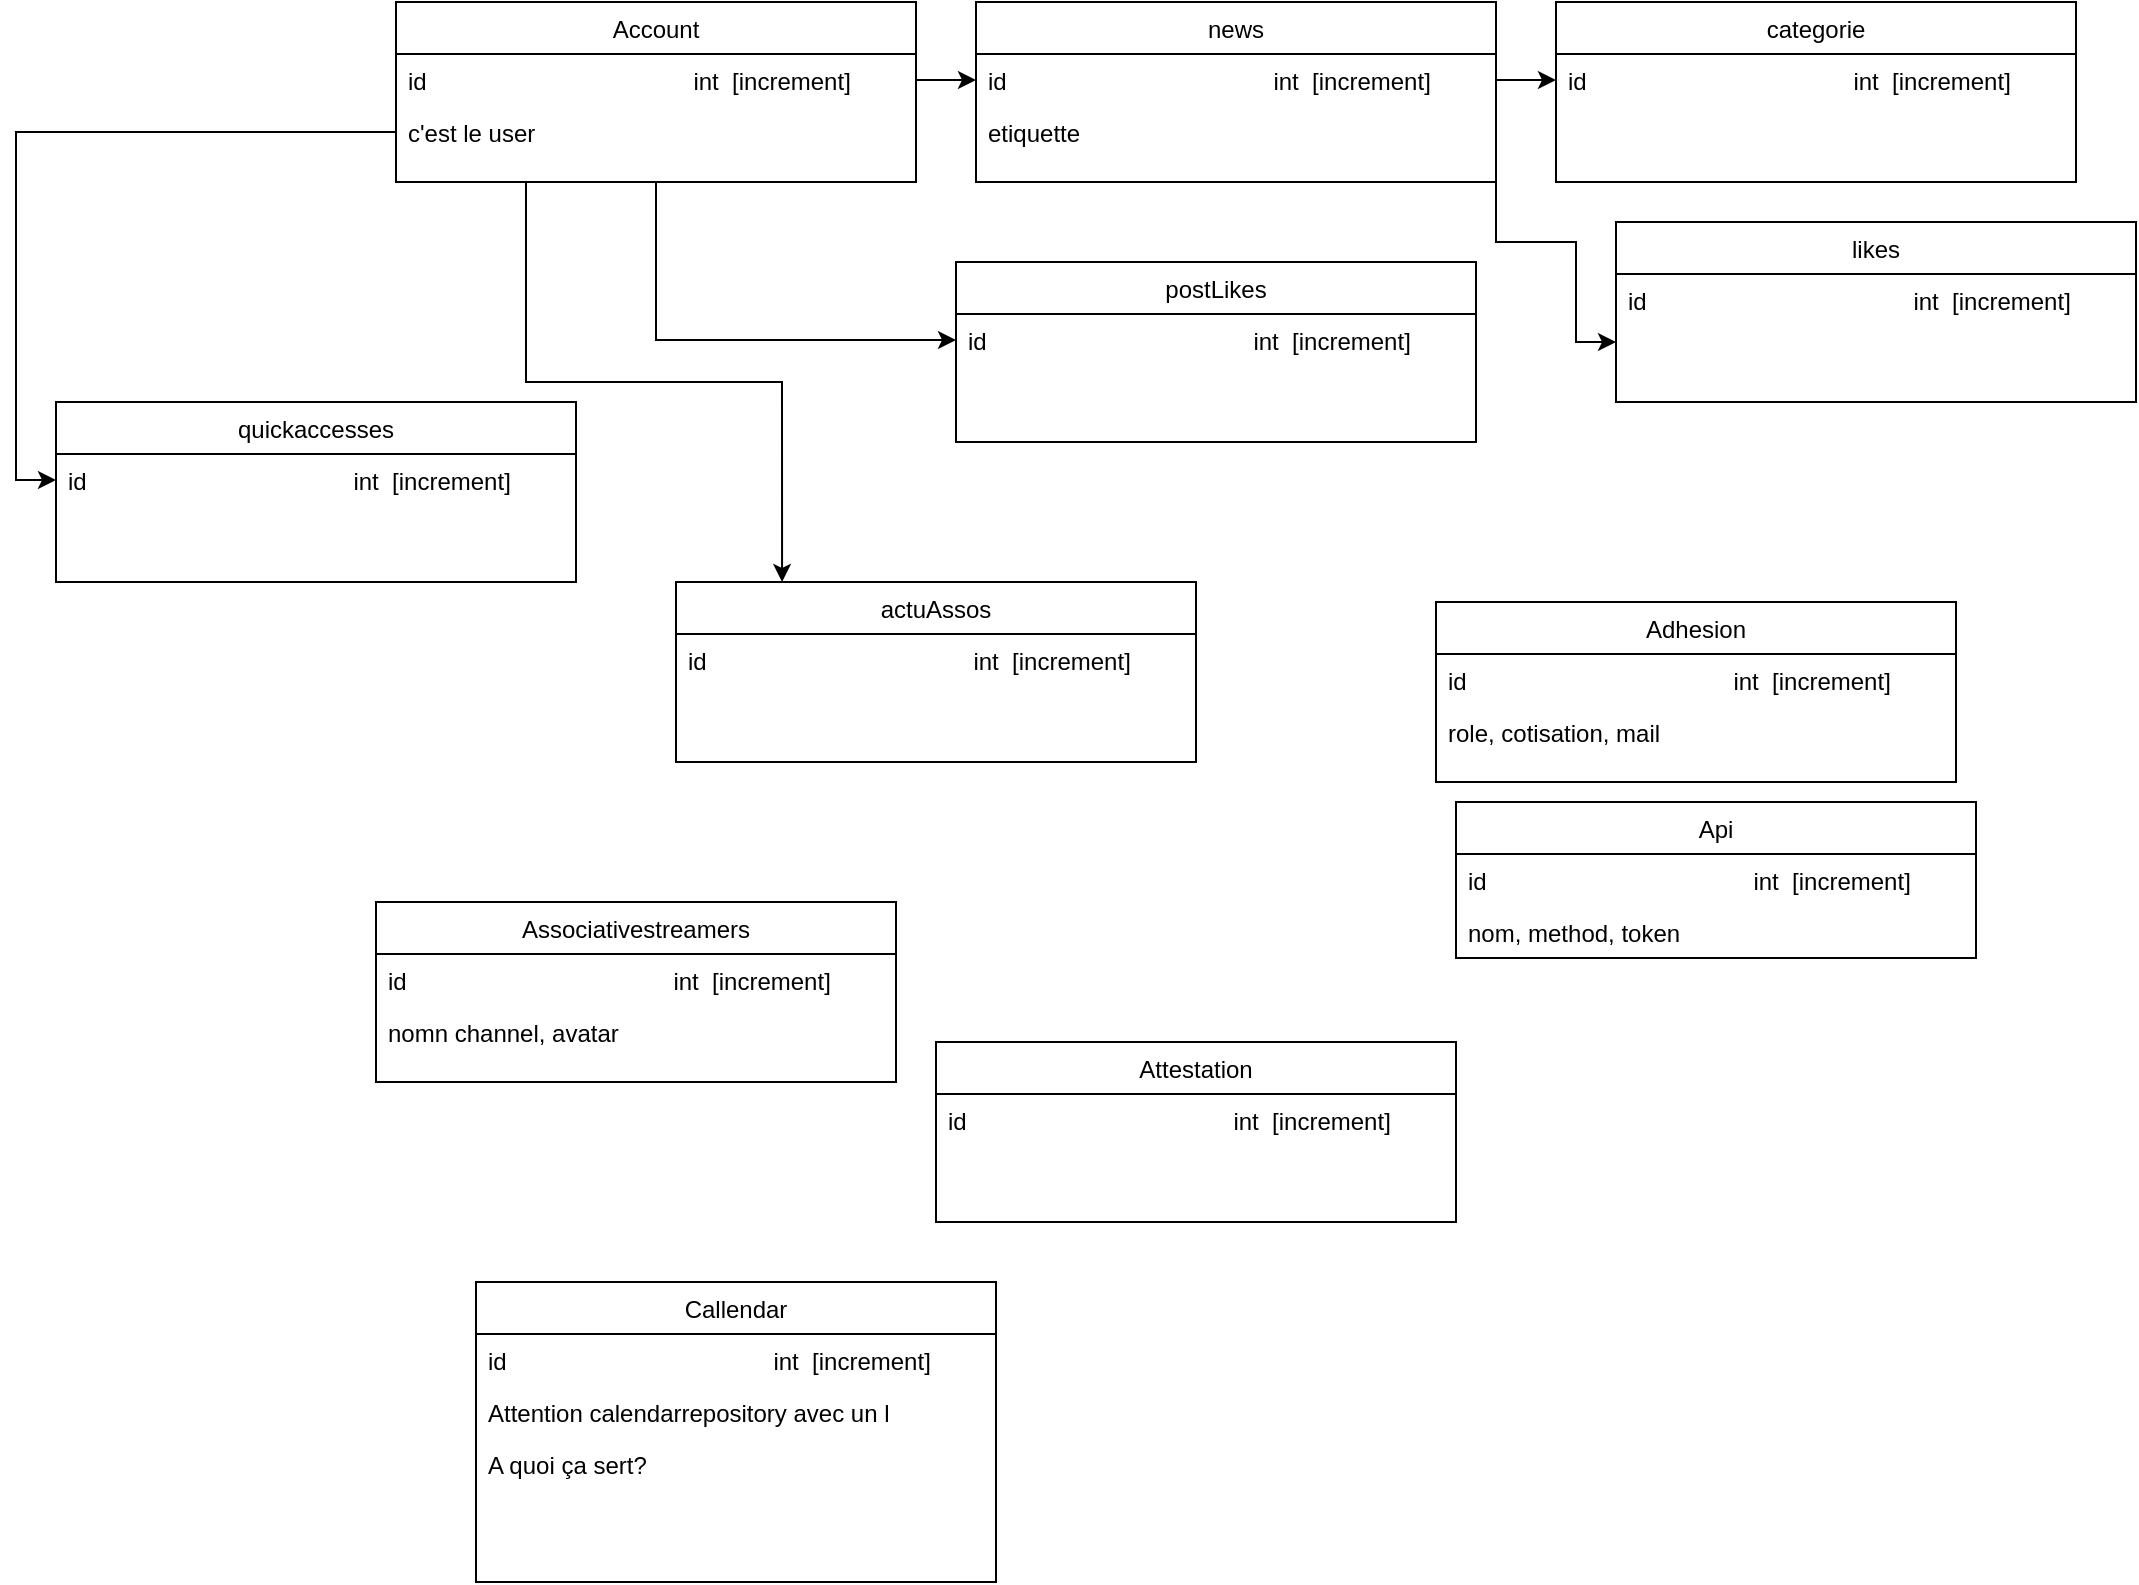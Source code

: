 <mxfile version="20.8.3" type="github">
  <diagram id="4xAlueajEXwUmsY7dy-2" name="Page-1">
    <mxGraphModel dx="1873" dy="483" grid="1" gridSize="10" guides="1" tooltips="1" connect="1" arrows="1" fold="1" page="1" pageScale="1" pageWidth="827" pageHeight="1169" math="0" shadow="0">
      <root>
        <mxCell id="0" />
        <mxCell id="1" parent="0" />
        <mxCell id="0P1phsxIGQCjsjtKd-O2-14" style="edgeStyle=orthogonalEdgeStyle;rounded=0;orthogonalLoop=1;jettySize=auto;html=1;exitX=0.5;exitY=1;exitDx=0;exitDy=0;entryX=0;entryY=0.5;entryDx=0;entryDy=0;" edge="1" parent="1" source="TXKYhUwDw8YYV6_7jRAu-2" target="0P1phsxIGQCjsjtKd-O2-7">
          <mxGeometry relative="1" as="geometry" />
        </mxCell>
        <mxCell id="0P1phsxIGQCjsjtKd-O2-15" style="edgeStyle=orthogonalEdgeStyle;rounded=0;orthogonalLoop=1;jettySize=auto;html=1;exitX=0.25;exitY=1;exitDx=0;exitDy=0;entryX=0.204;entryY=0;entryDx=0;entryDy=0;entryPerimeter=0;" edge="1" parent="1" source="TXKYhUwDw8YYV6_7jRAu-2" target="0P1phsxIGQCjsjtKd-O2-10">
          <mxGeometry relative="1" as="geometry" />
        </mxCell>
        <mxCell id="TXKYhUwDw8YYV6_7jRAu-2" value="Account" style="swimlane;fontStyle=0;align=center;verticalAlign=top;childLayout=stackLayout;horizontal=1;startSize=26;horizontalStack=0;resizeParent=1;resizeLast=0;collapsible=1;marginBottom=0;rounded=0;shadow=0;strokeWidth=1;" parent="1" vertex="1">
          <mxGeometry x="20" y="80" width="260" height="90" as="geometry">
            <mxRectangle x="340" y="380" width="170" height="26" as="alternateBounds" />
          </mxGeometry>
        </mxCell>
        <mxCell id="TXKYhUwDw8YYV6_7jRAu-3" value="id                                        int  [increment]" style="text;align=left;verticalAlign=top;spacingLeft=4;spacingRight=4;overflow=hidden;rotatable=0;points=[[0,0.5],[1,0.5]];portConstraint=eastwest;" parent="TXKYhUwDw8YYV6_7jRAu-2" vertex="1">
          <mxGeometry y="26" width="260" height="26" as="geometry" />
        </mxCell>
        <mxCell id="0P1phsxIGQCjsjtKd-O2-2" value="c&#39;est le user" style="text;align=left;verticalAlign=top;spacingLeft=4;spacingRight=4;overflow=hidden;rotatable=0;points=[[0,0.5],[1,0.5]];portConstraint=eastwest;" vertex="1" parent="TXKYhUwDw8YYV6_7jRAu-2">
          <mxGeometry y="52" width="260" height="26" as="geometry" />
        </mxCell>
        <mxCell id="0P1phsxIGQCjsjtKd-O2-3" value="news" style="swimlane;fontStyle=0;align=center;verticalAlign=top;childLayout=stackLayout;horizontal=1;startSize=26;horizontalStack=0;resizeParent=1;resizeLast=0;collapsible=1;marginBottom=0;rounded=0;shadow=0;strokeWidth=1;" vertex="1" parent="1">
          <mxGeometry x="310" y="80" width="260" height="90" as="geometry">
            <mxRectangle x="340" y="380" width="170" height="26" as="alternateBounds" />
          </mxGeometry>
        </mxCell>
        <mxCell id="0P1phsxIGQCjsjtKd-O2-4" value="id                                        int  [increment]" style="text;align=left;verticalAlign=top;spacingLeft=4;spacingRight=4;overflow=hidden;rotatable=0;points=[[0,0.5],[1,0.5]];portConstraint=eastwest;" vertex="1" parent="0P1phsxIGQCjsjtKd-O2-3">
          <mxGeometry y="26" width="260" height="26" as="geometry" />
        </mxCell>
        <mxCell id="0P1phsxIGQCjsjtKd-O2-12" value="etiquette " style="text;align=left;verticalAlign=top;spacingLeft=4;spacingRight=4;overflow=hidden;rotatable=0;points=[[0,0.5],[1,0.5]];portConstraint=eastwest;" vertex="1" parent="0P1phsxIGQCjsjtKd-O2-3">
          <mxGeometry y="52" width="260" height="26" as="geometry" />
        </mxCell>
        <mxCell id="0P1phsxIGQCjsjtKd-O2-6" value="postLikes" style="swimlane;fontStyle=0;align=center;verticalAlign=top;childLayout=stackLayout;horizontal=1;startSize=26;horizontalStack=0;resizeParent=1;resizeLast=0;collapsible=1;marginBottom=0;rounded=0;shadow=0;strokeWidth=1;" vertex="1" parent="1">
          <mxGeometry x="300" y="210" width="260" height="90" as="geometry">
            <mxRectangle x="340" y="380" width="170" height="26" as="alternateBounds" />
          </mxGeometry>
        </mxCell>
        <mxCell id="0P1phsxIGQCjsjtKd-O2-7" value="id                                        int  [increment]" style="text;align=left;verticalAlign=top;spacingLeft=4;spacingRight=4;overflow=hidden;rotatable=0;points=[[0,0.5],[1,0.5]];portConstraint=eastwest;" vertex="1" parent="0P1phsxIGQCjsjtKd-O2-6">
          <mxGeometry y="26" width="260" height="26" as="geometry" />
        </mxCell>
        <mxCell id="0P1phsxIGQCjsjtKd-O2-8" value="quickaccesses&#xa;" style="swimlane;fontStyle=0;align=center;verticalAlign=top;childLayout=stackLayout;horizontal=1;startSize=26;horizontalStack=0;resizeParent=1;resizeLast=0;collapsible=1;marginBottom=0;rounded=0;shadow=0;strokeWidth=1;" vertex="1" parent="1">
          <mxGeometry x="-150" y="280" width="260" height="90" as="geometry">
            <mxRectangle x="340" y="380" width="170" height="26" as="alternateBounds" />
          </mxGeometry>
        </mxCell>
        <mxCell id="0P1phsxIGQCjsjtKd-O2-9" value="id                                        int  [increment]" style="text;align=left;verticalAlign=top;spacingLeft=4;spacingRight=4;overflow=hidden;rotatable=0;points=[[0,0.5],[1,0.5]];portConstraint=eastwest;" vertex="1" parent="0P1phsxIGQCjsjtKd-O2-8">
          <mxGeometry y="26" width="260" height="26" as="geometry" />
        </mxCell>
        <mxCell id="0P1phsxIGQCjsjtKd-O2-10" value="actuAssos" style="swimlane;fontStyle=0;align=center;verticalAlign=top;childLayout=stackLayout;horizontal=1;startSize=26;horizontalStack=0;resizeParent=1;resizeLast=0;collapsible=1;marginBottom=0;rounded=0;shadow=0;strokeWidth=1;" vertex="1" parent="1">
          <mxGeometry x="160" y="370" width="260" height="90" as="geometry">
            <mxRectangle x="340" y="380" width="170" height="26" as="alternateBounds" />
          </mxGeometry>
        </mxCell>
        <mxCell id="0P1phsxIGQCjsjtKd-O2-11" value="id                                        int  [increment]" style="text;align=left;verticalAlign=top;spacingLeft=4;spacingRight=4;overflow=hidden;rotatable=0;points=[[0,0.5],[1,0.5]];portConstraint=eastwest;" vertex="1" parent="0P1phsxIGQCjsjtKd-O2-10">
          <mxGeometry y="26" width="260" height="26" as="geometry" />
        </mxCell>
        <mxCell id="0P1phsxIGQCjsjtKd-O2-13" style="edgeStyle=orthogonalEdgeStyle;rounded=0;orthogonalLoop=1;jettySize=auto;html=1;exitX=1;exitY=0.5;exitDx=0;exitDy=0;entryX=0;entryY=0.5;entryDx=0;entryDy=0;" edge="1" parent="1" source="TXKYhUwDw8YYV6_7jRAu-3" target="0P1phsxIGQCjsjtKd-O2-4">
          <mxGeometry relative="1" as="geometry" />
        </mxCell>
        <mxCell id="0P1phsxIGQCjsjtKd-O2-16" style="edgeStyle=orthogonalEdgeStyle;rounded=0;orthogonalLoop=1;jettySize=auto;html=1;exitX=0;exitY=0.5;exitDx=0;exitDy=0;entryX=0;entryY=0.5;entryDx=0;entryDy=0;" edge="1" parent="1" source="0P1phsxIGQCjsjtKd-O2-2" target="0P1phsxIGQCjsjtKd-O2-9">
          <mxGeometry relative="1" as="geometry" />
        </mxCell>
        <mxCell id="0P1phsxIGQCjsjtKd-O2-17" value="categorie" style="swimlane;fontStyle=0;align=center;verticalAlign=top;childLayout=stackLayout;horizontal=1;startSize=26;horizontalStack=0;resizeParent=1;resizeLast=0;collapsible=1;marginBottom=0;rounded=0;shadow=0;strokeWidth=1;" vertex="1" parent="1">
          <mxGeometry x="600" y="80" width="260" height="90" as="geometry">
            <mxRectangle x="340" y="380" width="170" height="26" as="alternateBounds" />
          </mxGeometry>
        </mxCell>
        <mxCell id="0P1phsxIGQCjsjtKd-O2-18" value="id                                        int  [increment]" style="text;align=left;verticalAlign=top;spacingLeft=4;spacingRight=4;overflow=hidden;rotatable=0;points=[[0,0.5],[1,0.5]];portConstraint=eastwest;" vertex="1" parent="0P1phsxIGQCjsjtKd-O2-17">
          <mxGeometry y="26" width="260" height="26" as="geometry" />
        </mxCell>
        <mxCell id="0P1phsxIGQCjsjtKd-O2-20" value="likes" style="swimlane;fontStyle=0;align=center;verticalAlign=top;childLayout=stackLayout;horizontal=1;startSize=26;horizontalStack=0;resizeParent=1;resizeLast=0;collapsible=1;marginBottom=0;rounded=0;shadow=0;strokeWidth=1;" vertex="1" parent="1">
          <mxGeometry x="630" y="190" width="260" height="90" as="geometry">
            <mxRectangle x="340" y="380" width="170" height="26" as="alternateBounds" />
          </mxGeometry>
        </mxCell>
        <mxCell id="0P1phsxIGQCjsjtKd-O2-21" value="id                                        int  [increment]" style="text;align=left;verticalAlign=top;spacingLeft=4;spacingRight=4;overflow=hidden;rotatable=0;points=[[0,0.5],[1,0.5]];portConstraint=eastwest;" vertex="1" parent="0P1phsxIGQCjsjtKd-O2-20">
          <mxGeometry y="26" width="260" height="26" as="geometry" />
        </mxCell>
        <mxCell id="0P1phsxIGQCjsjtKd-O2-22" style="edgeStyle=orthogonalEdgeStyle;rounded=0;orthogonalLoop=1;jettySize=auto;html=1;exitX=1;exitY=0.5;exitDx=0;exitDy=0;entryX=0;entryY=0.5;entryDx=0;entryDy=0;" edge="1" parent="1" source="0P1phsxIGQCjsjtKd-O2-4" target="0P1phsxIGQCjsjtKd-O2-18">
          <mxGeometry relative="1" as="geometry" />
        </mxCell>
        <mxCell id="0P1phsxIGQCjsjtKd-O2-23" style="edgeStyle=orthogonalEdgeStyle;rounded=0;orthogonalLoop=1;jettySize=auto;html=1;exitX=1;exitY=0.5;exitDx=0;exitDy=0;" edge="1" parent="1" source="0P1phsxIGQCjsjtKd-O2-12">
          <mxGeometry relative="1" as="geometry">
            <mxPoint x="630" y="250" as="targetPoint" />
            <Array as="points">
              <mxPoint x="570" y="200" />
              <mxPoint x="610" y="200" />
              <mxPoint x="610" y="250" />
            </Array>
          </mxGeometry>
        </mxCell>
        <mxCell id="0P1phsxIGQCjsjtKd-O2-24" value="Adhesion" style="swimlane;fontStyle=0;align=center;verticalAlign=top;childLayout=stackLayout;horizontal=1;startSize=26;horizontalStack=0;resizeParent=1;resizeLast=0;collapsible=1;marginBottom=0;rounded=0;shadow=0;strokeWidth=1;" vertex="1" parent="1">
          <mxGeometry x="540" y="380" width="260" height="90" as="geometry">
            <mxRectangle x="340" y="380" width="170" height="26" as="alternateBounds" />
          </mxGeometry>
        </mxCell>
        <mxCell id="0P1phsxIGQCjsjtKd-O2-25" value="id                                        int  [increment]" style="text;align=left;verticalAlign=top;spacingLeft=4;spacingRight=4;overflow=hidden;rotatable=0;points=[[0,0.5],[1,0.5]];portConstraint=eastwest;" vertex="1" parent="0P1phsxIGQCjsjtKd-O2-24">
          <mxGeometry y="26" width="260" height="26" as="geometry" />
        </mxCell>
        <mxCell id="0P1phsxIGQCjsjtKd-O2-26" value="role, cotisation, mail" style="text;align=left;verticalAlign=top;spacingLeft=4;spacingRight=4;overflow=hidden;rotatable=0;points=[[0,0.5],[1,0.5]];portConstraint=eastwest;" vertex="1" parent="0P1phsxIGQCjsjtKd-O2-24">
          <mxGeometry y="52" width="260" height="26" as="geometry" />
        </mxCell>
        <mxCell id="0P1phsxIGQCjsjtKd-O2-27" value="Api" style="swimlane;fontStyle=0;align=center;verticalAlign=top;childLayout=stackLayout;horizontal=1;startSize=26;horizontalStack=0;resizeParent=1;resizeLast=0;collapsible=1;marginBottom=0;rounded=0;shadow=0;strokeWidth=1;" vertex="1" parent="1">
          <mxGeometry x="550" y="480" width="260" height="78" as="geometry">
            <mxRectangle x="340" y="380" width="170" height="26" as="alternateBounds" />
          </mxGeometry>
        </mxCell>
        <mxCell id="0P1phsxIGQCjsjtKd-O2-28" value="id                                        int  [increment]" style="text;align=left;verticalAlign=top;spacingLeft=4;spacingRight=4;overflow=hidden;rotatable=0;points=[[0,0.5],[1,0.5]];portConstraint=eastwest;" vertex="1" parent="0P1phsxIGQCjsjtKd-O2-27">
          <mxGeometry y="26" width="260" height="26" as="geometry" />
        </mxCell>
        <mxCell id="0P1phsxIGQCjsjtKd-O2-29" value="nom, method, token" style="text;align=left;verticalAlign=top;spacingLeft=4;spacingRight=4;overflow=hidden;rotatable=0;points=[[0,0.5],[1,0.5]];portConstraint=eastwest;" vertex="1" parent="0P1phsxIGQCjsjtKd-O2-27">
          <mxGeometry y="52" width="260" height="26" as="geometry" />
        </mxCell>
        <mxCell id="0P1phsxIGQCjsjtKd-O2-30" value="Associativestreamers" style="swimlane;fontStyle=0;align=center;verticalAlign=top;childLayout=stackLayout;horizontal=1;startSize=26;horizontalStack=0;resizeParent=1;resizeLast=0;collapsible=1;marginBottom=0;rounded=0;shadow=0;strokeWidth=1;" vertex="1" parent="1">
          <mxGeometry x="10" y="530" width="260" height="90" as="geometry">
            <mxRectangle x="340" y="380" width="170" height="26" as="alternateBounds" />
          </mxGeometry>
        </mxCell>
        <mxCell id="0P1phsxIGQCjsjtKd-O2-31" value="id                                        int  [increment]" style="text;align=left;verticalAlign=top;spacingLeft=4;spacingRight=4;overflow=hidden;rotatable=0;points=[[0,0.5],[1,0.5]];portConstraint=eastwest;" vertex="1" parent="0P1phsxIGQCjsjtKd-O2-30">
          <mxGeometry y="26" width="260" height="26" as="geometry" />
        </mxCell>
        <mxCell id="0P1phsxIGQCjsjtKd-O2-32" value="nomn channel, avatar" style="text;align=left;verticalAlign=top;spacingLeft=4;spacingRight=4;overflow=hidden;rotatable=0;points=[[0,0.5],[1,0.5]];portConstraint=eastwest;" vertex="1" parent="0P1phsxIGQCjsjtKd-O2-30">
          <mxGeometry y="52" width="260" height="26" as="geometry" />
        </mxCell>
        <mxCell id="0P1phsxIGQCjsjtKd-O2-33" value="Attestation" style="swimlane;fontStyle=0;align=center;verticalAlign=top;childLayout=stackLayout;horizontal=1;startSize=26;horizontalStack=0;resizeParent=1;resizeLast=0;collapsible=1;marginBottom=0;rounded=0;shadow=0;strokeWidth=1;" vertex="1" parent="1">
          <mxGeometry x="290" y="600" width="260" height="90" as="geometry">
            <mxRectangle x="340" y="380" width="170" height="26" as="alternateBounds" />
          </mxGeometry>
        </mxCell>
        <mxCell id="0P1phsxIGQCjsjtKd-O2-34" value="id                                        int  [increment]" style="text;align=left;verticalAlign=top;spacingLeft=4;spacingRight=4;overflow=hidden;rotatable=0;points=[[0,0.5],[1,0.5]];portConstraint=eastwest;" vertex="1" parent="0P1phsxIGQCjsjtKd-O2-33">
          <mxGeometry y="26" width="260" height="26" as="geometry" />
        </mxCell>
        <mxCell id="0P1phsxIGQCjsjtKd-O2-36" value="Callendar" style="swimlane;fontStyle=0;align=center;verticalAlign=top;childLayout=stackLayout;horizontal=1;startSize=26;horizontalStack=0;resizeParent=1;resizeLast=0;collapsible=1;marginBottom=0;rounded=0;shadow=0;strokeWidth=1;" vertex="1" parent="1">
          <mxGeometry x="60" y="720" width="260" height="150" as="geometry">
            <mxRectangle x="340" y="380" width="170" height="26" as="alternateBounds" />
          </mxGeometry>
        </mxCell>
        <mxCell id="0P1phsxIGQCjsjtKd-O2-37" value="id                                        int  [increment]" style="text;align=left;verticalAlign=top;spacingLeft=4;spacingRight=4;overflow=hidden;rotatable=0;points=[[0,0.5],[1,0.5]];portConstraint=eastwest;" vertex="1" parent="0P1phsxIGQCjsjtKd-O2-36">
          <mxGeometry y="26" width="260" height="26" as="geometry" />
        </mxCell>
        <mxCell id="0P1phsxIGQCjsjtKd-O2-38" value="Attention calendarrepository avec un l&#xa;" style="text;align=left;verticalAlign=top;spacingLeft=4;spacingRight=4;overflow=hidden;rotatable=0;points=[[0,0.5],[1,0.5]];portConstraint=eastwest;" vertex="1" parent="0P1phsxIGQCjsjtKd-O2-36">
          <mxGeometry y="52" width="260" height="26" as="geometry" />
        </mxCell>
        <mxCell id="0P1phsxIGQCjsjtKd-O2-40" value="A quoi ça sert?" style="text;align=left;verticalAlign=top;spacingLeft=4;spacingRight=4;overflow=hidden;rotatable=0;points=[[0,0.5],[1,0.5]];portConstraint=eastwest;" vertex="1" parent="0P1phsxIGQCjsjtKd-O2-36">
          <mxGeometry y="78" width="260" height="26" as="geometry" />
        </mxCell>
      </root>
    </mxGraphModel>
  </diagram>
</mxfile>
